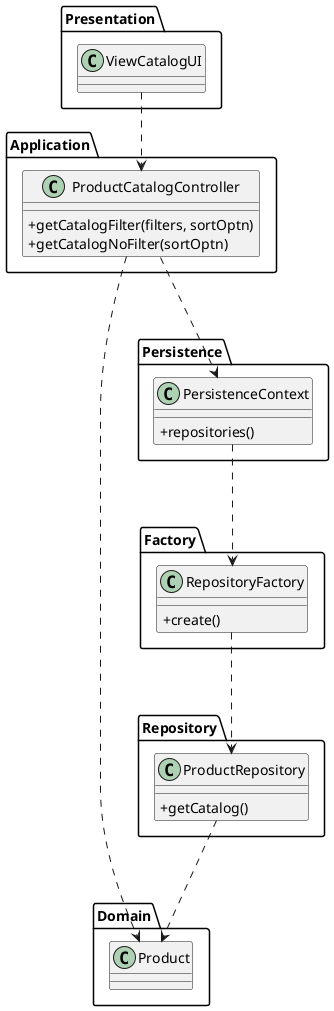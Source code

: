 @startuml
skinparam classAttributeIconSize 0

package "Presentation"{
class ViewCatalogUI
}

package "Application"{
class ProductCatalogController{
+getCatalogFilter(filters, sortOptn)
+getCatalogNoFilter(sortOptn)
}
}

package "Domain"{
class Product
}

package "Persistence"{
class PersistenceContext{
+repositories()
}
}

package "Factory"{
class RepositoryFactory{
+create()
}
}

package "Repository"{
class ProductRepository{
+getCatalog()
}
}
ViewCatalogUI .-> ProductCatalogController
ProductCatalogController .--> Product
ProductCatalogController .--> PersistenceContext
PersistenceContext .--> RepositoryFactory
RepositoryFactory .--> ProductRepository
ProductRepository .--> Product


@enduml